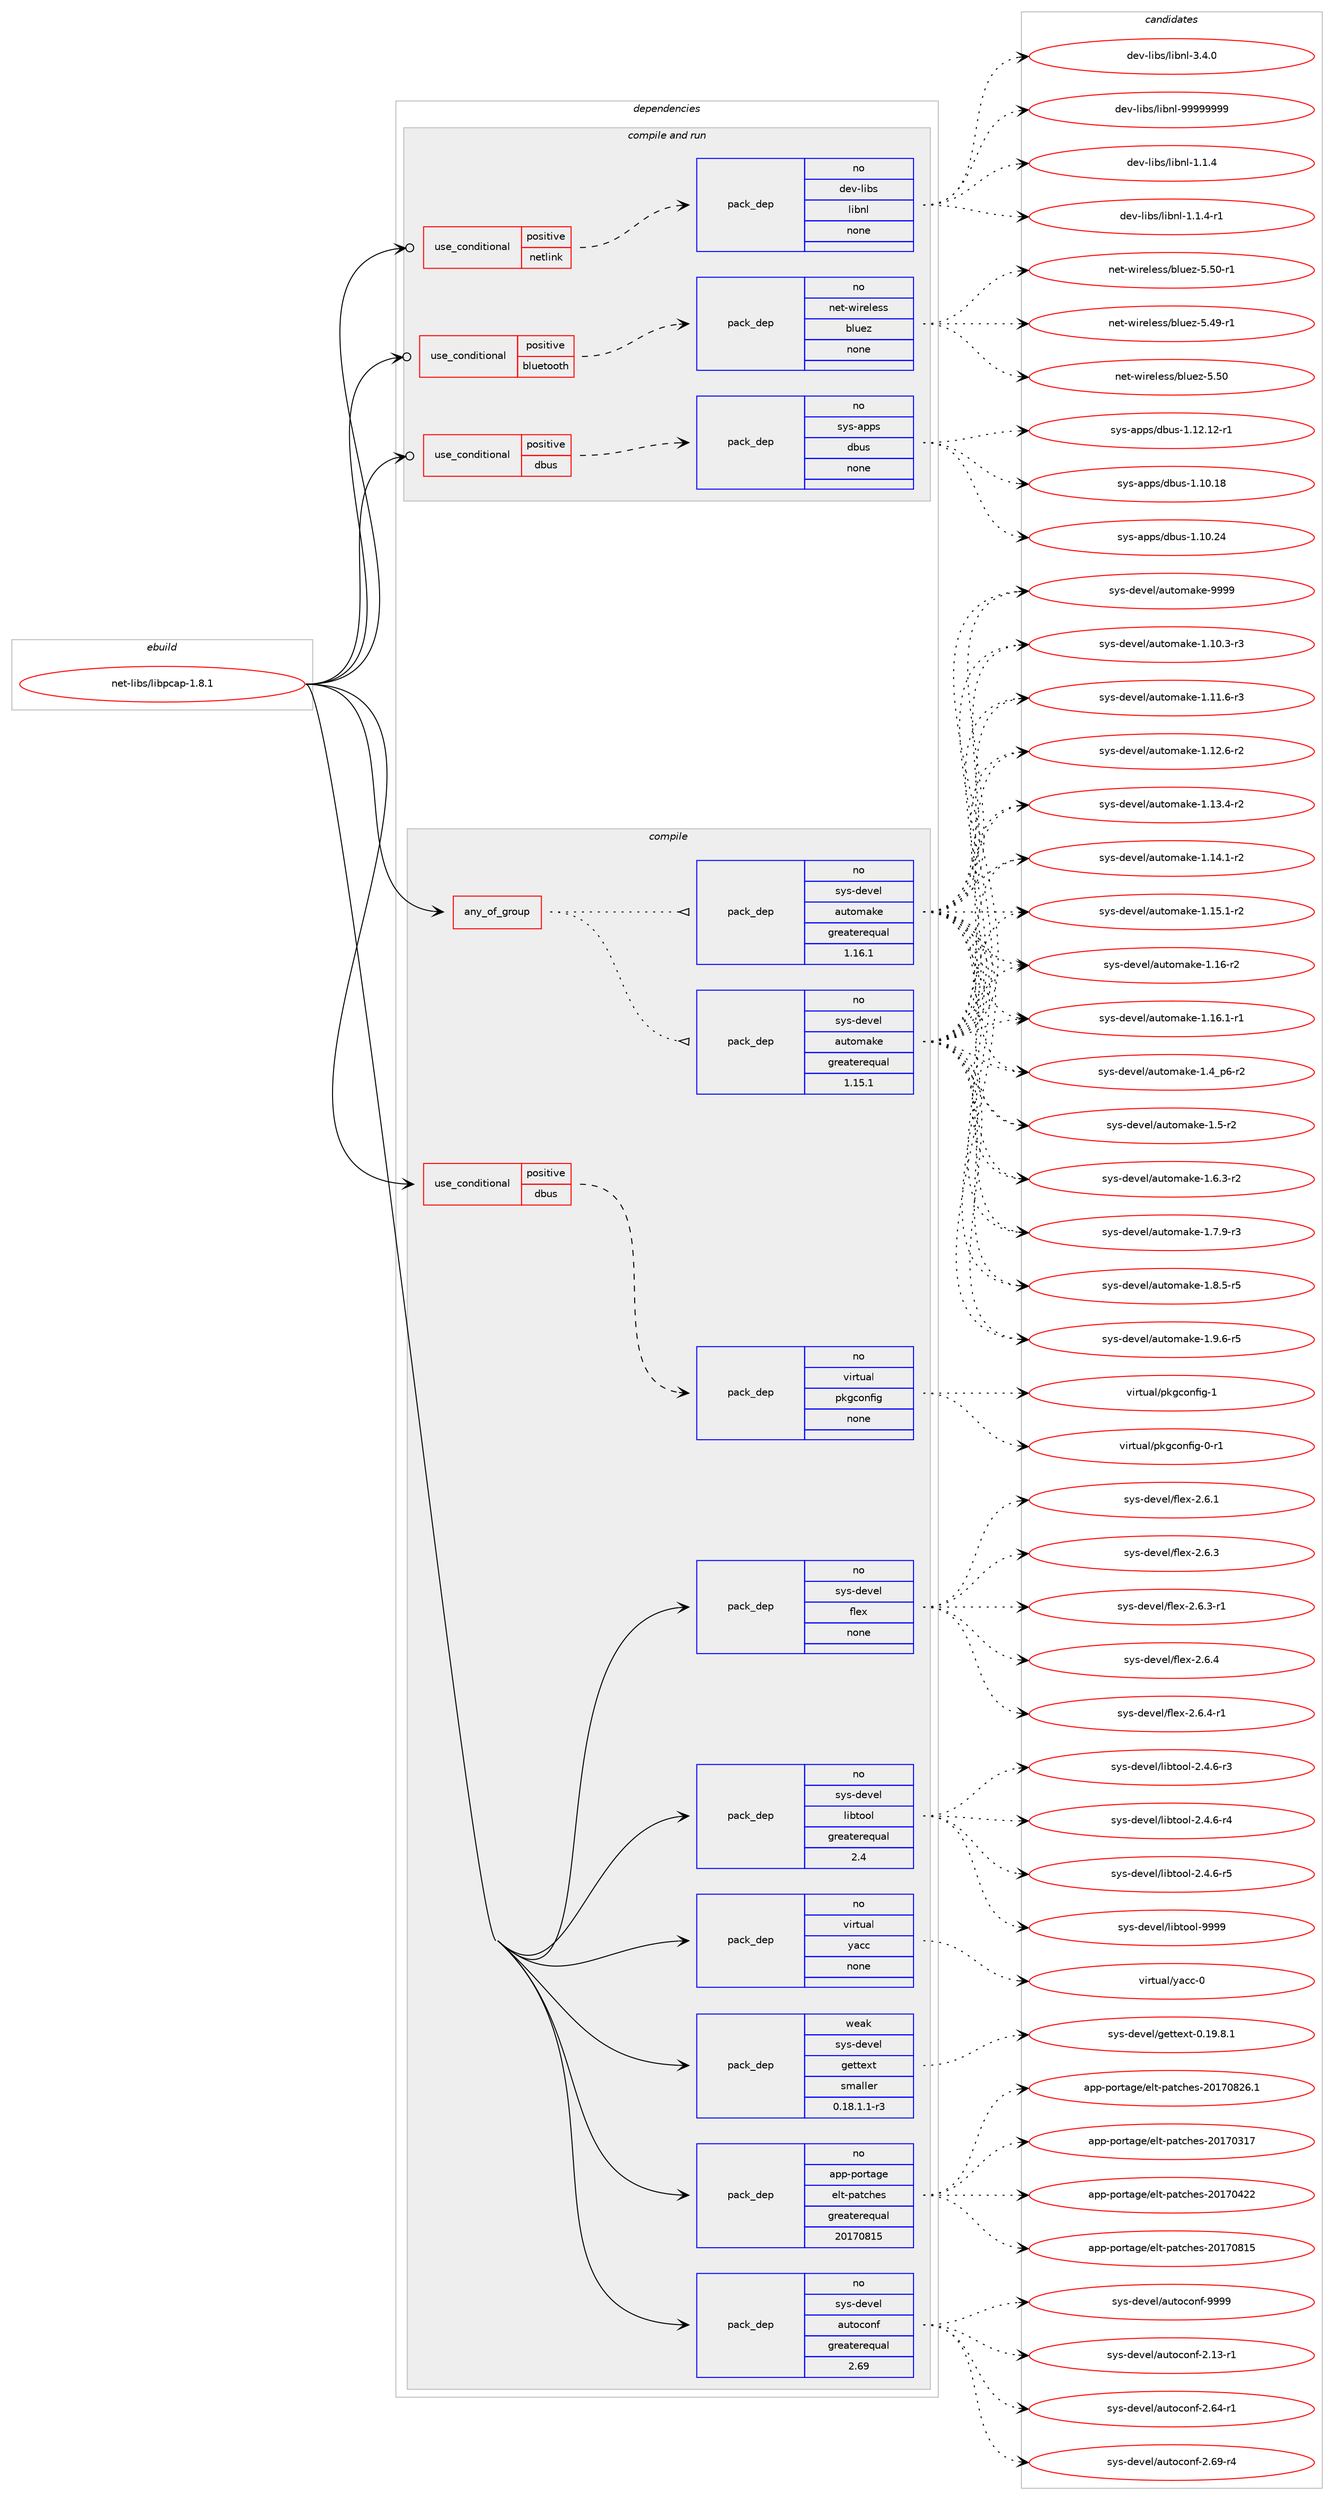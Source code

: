 digraph prolog {

# *************
# Graph options
# *************

newrank=true;
concentrate=true;
compound=true;
graph [rankdir=LR,fontname=Helvetica,fontsize=10,ranksep=1.5];#, ranksep=2.5, nodesep=0.2];
edge  [arrowhead=vee];
node  [fontname=Helvetica,fontsize=10];

# **********
# The ebuild
# **********

subgraph cluster_leftcol {
color=gray;
rank=same;
label=<<i>ebuild</i>>;
id [label="net-libs/libpcap-1.8.1", color=red, width=4, href="../net-libs/libpcap-1.8.1.svg"];
}

# ****************
# The dependencies
# ****************

subgraph cluster_midcol {
color=gray;
label=<<i>dependencies</i>>;
subgraph cluster_compile {
fillcolor="#eeeeee";
style=filled;
label=<<i>compile</i>>;
subgraph any26157 {
dependency1660193 [label=<<TABLE BORDER="0" CELLBORDER="1" CELLSPACING="0" CELLPADDING="4"><TR><TD CELLPADDING="10">any_of_group</TD></TR></TABLE>>, shape=none, color=red];subgraph pack1186978 {
dependency1660194 [label=<<TABLE BORDER="0" CELLBORDER="1" CELLSPACING="0" CELLPADDING="4" WIDTH="220"><TR><TD ROWSPAN="6" CELLPADDING="30">pack_dep</TD></TR><TR><TD WIDTH="110">no</TD></TR><TR><TD>sys-devel</TD></TR><TR><TD>automake</TD></TR><TR><TD>greaterequal</TD></TR><TR><TD>1.16.1</TD></TR></TABLE>>, shape=none, color=blue];
}
dependency1660193:e -> dependency1660194:w [weight=20,style="dotted",arrowhead="oinv"];
subgraph pack1186979 {
dependency1660195 [label=<<TABLE BORDER="0" CELLBORDER="1" CELLSPACING="0" CELLPADDING="4" WIDTH="220"><TR><TD ROWSPAN="6" CELLPADDING="30">pack_dep</TD></TR><TR><TD WIDTH="110">no</TD></TR><TR><TD>sys-devel</TD></TR><TR><TD>automake</TD></TR><TR><TD>greaterequal</TD></TR><TR><TD>1.15.1</TD></TR></TABLE>>, shape=none, color=blue];
}
dependency1660193:e -> dependency1660195:w [weight=20,style="dotted",arrowhead="oinv"];
}
id:e -> dependency1660193:w [weight=20,style="solid",arrowhead="vee"];
subgraph cond446270 {
dependency1660196 [label=<<TABLE BORDER="0" CELLBORDER="1" CELLSPACING="0" CELLPADDING="4"><TR><TD ROWSPAN="3" CELLPADDING="10">use_conditional</TD></TR><TR><TD>positive</TD></TR><TR><TD>dbus</TD></TR></TABLE>>, shape=none, color=red];
subgraph pack1186980 {
dependency1660197 [label=<<TABLE BORDER="0" CELLBORDER="1" CELLSPACING="0" CELLPADDING="4" WIDTH="220"><TR><TD ROWSPAN="6" CELLPADDING="30">pack_dep</TD></TR><TR><TD WIDTH="110">no</TD></TR><TR><TD>virtual</TD></TR><TR><TD>pkgconfig</TD></TR><TR><TD>none</TD></TR><TR><TD></TD></TR></TABLE>>, shape=none, color=blue];
}
dependency1660196:e -> dependency1660197:w [weight=20,style="dashed",arrowhead="vee"];
}
id:e -> dependency1660196:w [weight=20,style="solid",arrowhead="vee"];
subgraph pack1186981 {
dependency1660198 [label=<<TABLE BORDER="0" CELLBORDER="1" CELLSPACING="0" CELLPADDING="4" WIDTH="220"><TR><TD ROWSPAN="6" CELLPADDING="30">pack_dep</TD></TR><TR><TD WIDTH="110">no</TD></TR><TR><TD>app-portage</TD></TR><TR><TD>elt-patches</TD></TR><TR><TD>greaterequal</TD></TR><TR><TD>20170815</TD></TR></TABLE>>, shape=none, color=blue];
}
id:e -> dependency1660198:w [weight=20,style="solid",arrowhead="vee"];
subgraph pack1186982 {
dependency1660199 [label=<<TABLE BORDER="0" CELLBORDER="1" CELLSPACING="0" CELLPADDING="4" WIDTH="220"><TR><TD ROWSPAN="6" CELLPADDING="30">pack_dep</TD></TR><TR><TD WIDTH="110">no</TD></TR><TR><TD>sys-devel</TD></TR><TR><TD>autoconf</TD></TR><TR><TD>greaterequal</TD></TR><TR><TD>2.69</TD></TR></TABLE>>, shape=none, color=blue];
}
id:e -> dependency1660199:w [weight=20,style="solid",arrowhead="vee"];
subgraph pack1186983 {
dependency1660200 [label=<<TABLE BORDER="0" CELLBORDER="1" CELLSPACING="0" CELLPADDING="4" WIDTH="220"><TR><TD ROWSPAN="6" CELLPADDING="30">pack_dep</TD></TR><TR><TD WIDTH="110">no</TD></TR><TR><TD>sys-devel</TD></TR><TR><TD>flex</TD></TR><TR><TD>none</TD></TR><TR><TD></TD></TR></TABLE>>, shape=none, color=blue];
}
id:e -> dependency1660200:w [weight=20,style="solid",arrowhead="vee"];
subgraph pack1186984 {
dependency1660201 [label=<<TABLE BORDER="0" CELLBORDER="1" CELLSPACING="0" CELLPADDING="4" WIDTH="220"><TR><TD ROWSPAN="6" CELLPADDING="30">pack_dep</TD></TR><TR><TD WIDTH="110">no</TD></TR><TR><TD>sys-devel</TD></TR><TR><TD>libtool</TD></TR><TR><TD>greaterequal</TD></TR><TR><TD>2.4</TD></TR></TABLE>>, shape=none, color=blue];
}
id:e -> dependency1660201:w [weight=20,style="solid",arrowhead="vee"];
subgraph pack1186985 {
dependency1660202 [label=<<TABLE BORDER="0" CELLBORDER="1" CELLSPACING="0" CELLPADDING="4" WIDTH="220"><TR><TD ROWSPAN="6" CELLPADDING="30">pack_dep</TD></TR><TR><TD WIDTH="110">no</TD></TR><TR><TD>virtual</TD></TR><TR><TD>yacc</TD></TR><TR><TD>none</TD></TR><TR><TD></TD></TR></TABLE>>, shape=none, color=blue];
}
id:e -> dependency1660202:w [weight=20,style="solid",arrowhead="vee"];
subgraph pack1186986 {
dependency1660203 [label=<<TABLE BORDER="0" CELLBORDER="1" CELLSPACING="0" CELLPADDING="4" WIDTH="220"><TR><TD ROWSPAN="6" CELLPADDING="30">pack_dep</TD></TR><TR><TD WIDTH="110">weak</TD></TR><TR><TD>sys-devel</TD></TR><TR><TD>gettext</TD></TR><TR><TD>smaller</TD></TR><TR><TD>0.18.1.1-r3</TD></TR></TABLE>>, shape=none, color=blue];
}
id:e -> dependency1660203:w [weight=20,style="solid",arrowhead="vee"];
}
subgraph cluster_compileandrun {
fillcolor="#eeeeee";
style=filled;
label=<<i>compile and run</i>>;
subgraph cond446271 {
dependency1660204 [label=<<TABLE BORDER="0" CELLBORDER="1" CELLSPACING="0" CELLPADDING="4"><TR><TD ROWSPAN="3" CELLPADDING="10">use_conditional</TD></TR><TR><TD>positive</TD></TR><TR><TD>bluetooth</TD></TR></TABLE>>, shape=none, color=red];
subgraph pack1186987 {
dependency1660205 [label=<<TABLE BORDER="0" CELLBORDER="1" CELLSPACING="0" CELLPADDING="4" WIDTH="220"><TR><TD ROWSPAN="6" CELLPADDING="30">pack_dep</TD></TR><TR><TD WIDTH="110">no</TD></TR><TR><TD>net-wireless</TD></TR><TR><TD>bluez</TD></TR><TR><TD>none</TD></TR><TR><TD></TD></TR></TABLE>>, shape=none, color=blue];
}
dependency1660204:e -> dependency1660205:w [weight=20,style="dashed",arrowhead="vee"];
}
id:e -> dependency1660204:w [weight=20,style="solid",arrowhead="odotvee"];
subgraph cond446272 {
dependency1660206 [label=<<TABLE BORDER="0" CELLBORDER="1" CELLSPACING="0" CELLPADDING="4"><TR><TD ROWSPAN="3" CELLPADDING="10">use_conditional</TD></TR><TR><TD>positive</TD></TR><TR><TD>dbus</TD></TR></TABLE>>, shape=none, color=red];
subgraph pack1186988 {
dependency1660207 [label=<<TABLE BORDER="0" CELLBORDER="1" CELLSPACING="0" CELLPADDING="4" WIDTH="220"><TR><TD ROWSPAN="6" CELLPADDING="30">pack_dep</TD></TR><TR><TD WIDTH="110">no</TD></TR><TR><TD>sys-apps</TD></TR><TR><TD>dbus</TD></TR><TR><TD>none</TD></TR><TR><TD></TD></TR></TABLE>>, shape=none, color=blue];
}
dependency1660206:e -> dependency1660207:w [weight=20,style="dashed",arrowhead="vee"];
}
id:e -> dependency1660206:w [weight=20,style="solid",arrowhead="odotvee"];
subgraph cond446273 {
dependency1660208 [label=<<TABLE BORDER="0" CELLBORDER="1" CELLSPACING="0" CELLPADDING="4"><TR><TD ROWSPAN="3" CELLPADDING="10">use_conditional</TD></TR><TR><TD>positive</TD></TR><TR><TD>netlink</TD></TR></TABLE>>, shape=none, color=red];
subgraph pack1186989 {
dependency1660209 [label=<<TABLE BORDER="0" CELLBORDER="1" CELLSPACING="0" CELLPADDING="4" WIDTH="220"><TR><TD ROWSPAN="6" CELLPADDING="30">pack_dep</TD></TR><TR><TD WIDTH="110">no</TD></TR><TR><TD>dev-libs</TD></TR><TR><TD>libnl</TD></TR><TR><TD>none</TD></TR><TR><TD></TD></TR></TABLE>>, shape=none, color=blue];
}
dependency1660208:e -> dependency1660209:w [weight=20,style="dashed",arrowhead="vee"];
}
id:e -> dependency1660208:w [weight=20,style="solid",arrowhead="odotvee"];
}
subgraph cluster_run {
fillcolor="#eeeeee";
style=filled;
label=<<i>run</i>>;
}
}

# **************
# The candidates
# **************

subgraph cluster_choices {
rank=same;
color=gray;
label=<<i>candidates</i>>;

subgraph choice1186978 {
color=black;
nodesep=1;
choice11512111545100101118101108479711711611110997107101454946494846514511451 [label="sys-devel/automake-1.10.3-r3", color=red, width=4,href="../sys-devel/automake-1.10.3-r3.svg"];
choice11512111545100101118101108479711711611110997107101454946494946544511451 [label="sys-devel/automake-1.11.6-r3", color=red, width=4,href="../sys-devel/automake-1.11.6-r3.svg"];
choice11512111545100101118101108479711711611110997107101454946495046544511450 [label="sys-devel/automake-1.12.6-r2", color=red, width=4,href="../sys-devel/automake-1.12.6-r2.svg"];
choice11512111545100101118101108479711711611110997107101454946495146524511450 [label="sys-devel/automake-1.13.4-r2", color=red, width=4,href="../sys-devel/automake-1.13.4-r2.svg"];
choice11512111545100101118101108479711711611110997107101454946495246494511450 [label="sys-devel/automake-1.14.1-r2", color=red, width=4,href="../sys-devel/automake-1.14.1-r2.svg"];
choice11512111545100101118101108479711711611110997107101454946495346494511450 [label="sys-devel/automake-1.15.1-r2", color=red, width=4,href="../sys-devel/automake-1.15.1-r2.svg"];
choice1151211154510010111810110847971171161111099710710145494649544511450 [label="sys-devel/automake-1.16-r2", color=red, width=4,href="../sys-devel/automake-1.16-r2.svg"];
choice11512111545100101118101108479711711611110997107101454946495446494511449 [label="sys-devel/automake-1.16.1-r1", color=red, width=4,href="../sys-devel/automake-1.16.1-r1.svg"];
choice115121115451001011181011084797117116111109971071014549465295112544511450 [label="sys-devel/automake-1.4_p6-r2", color=red, width=4,href="../sys-devel/automake-1.4_p6-r2.svg"];
choice11512111545100101118101108479711711611110997107101454946534511450 [label="sys-devel/automake-1.5-r2", color=red, width=4,href="../sys-devel/automake-1.5-r2.svg"];
choice115121115451001011181011084797117116111109971071014549465446514511450 [label="sys-devel/automake-1.6.3-r2", color=red, width=4,href="../sys-devel/automake-1.6.3-r2.svg"];
choice115121115451001011181011084797117116111109971071014549465546574511451 [label="sys-devel/automake-1.7.9-r3", color=red, width=4,href="../sys-devel/automake-1.7.9-r3.svg"];
choice115121115451001011181011084797117116111109971071014549465646534511453 [label="sys-devel/automake-1.8.5-r5", color=red, width=4,href="../sys-devel/automake-1.8.5-r5.svg"];
choice115121115451001011181011084797117116111109971071014549465746544511453 [label="sys-devel/automake-1.9.6-r5", color=red, width=4,href="../sys-devel/automake-1.9.6-r5.svg"];
choice115121115451001011181011084797117116111109971071014557575757 [label="sys-devel/automake-9999", color=red, width=4,href="../sys-devel/automake-9999.svg"];
dependency1660194:e -> choice11512111545100101118101108479711711611110997107101454946494846514511451:w [style=dotted,weight="100"];
dependency1660194:e -> choice11512111545100101118101108479711711611110997107101454946494946544511451:w [style=dotted,weight="100"];
dependency1660194:e -> choice11512111545100101118101108479711711611110997107101454946495046544511450:w [style=dotted,weight="100"];
dependency1660194:e -> choice11512111545100101118101108479711711611110997107101454946495146524511450:w [style=dotted,weight="100"];
dependency1660194:e -> choice11512111545100101118101108479711711611110997107101454946495246494511450:w [style=dotted,weight="100"];
dependency1660194:e -> choice11512111545100101118101108479711711611110997107101454946495346494511450:w [style=dotted,weight="100"];
dependency1660194:e -> choice1151211154510010111810110847971171161111099710710145494649544511450:w [style=dotted,weight="100"];
dependency1660194:e -> choice11512111545100101118101108479711711611110997107101454946495446494511449:w [style=dotted,weight="100"];
dependency1660194:e -> choice115121115451001011181011084797117116111109971071014549465295112544511450:w [style=dotted,weight="100"];
dependency1660194:e -> choice11512111545100101118101108479711711611110997107101454946534511450:w [style=dotted,weight="100"];
dependency1660194:e -> choice115121115451001011181011084797117116111109971071014549465446514511450:w [style=dotted,weight="100"];
dependency1660194:e -> choice115121115451001011181011084797117116111109971071014549465546574511451:w [style=dotted,weight="100"];
dependency1660194:e -> choice115121115451001011181011084797117116111109971071014549465646534511453:w [style=dotted,weight="100"];
dependency1660194:e -> choice115121115451001011181011084797117116111109971071014549465746544511453:w [style=dotted,weight="100"];
dependency1660194:e -> choice115121115451001011181011084797117116111109971071014557575757:w [style=dotted,weight="100"];
}
subgraph choice1186979 {
color=black;
nodesep=1;
choice11512111545100101118101108479711711611110997107101454946494846514511451 [label="sys-devel/automake-1.10.3-r3", color=red, width=4,href="../sys-devel/automake-1.10.3-r3.svg"];
choice11512111545100101118101108479711711611110997107101454946494946544511451 [label="sys-devel/automake-1.11.6-r3", color=red, width=4,href="../sys-devel/automake-1.11.6-r3.svg"];
choice11512111545100101118101108479711711611110997107101454946495046544511450 [label="sys-devel/automake-1.12.6-r2", color=red, width=4,href="../sys-devel/automake-1.12.6-r2.svg"];
choice11512111545100101118101108479711711611110997107101454946495146524511450 [label="sys-devel/automake-1.13.4-r2", color=red, width=4,href="../sys-devel/automake-1.13.4-r2.svg"];
choice11512111545100101118101108479711711611110997107101454946495246494511450 [label="sys-devel/automake-1.14.1-r2", color=red, width=4,href="../sys-devel/automake-1.14.1-r2.svg"];
choice11512111545100101118101108479711711611110997107101454946495346494511450 [label="sys-devel/automake-1.15.1-r2", color=red, width=4,href="../sys-devel/automake-1.15.1-r2.svg"];
choice1151211154510010111810110847971171161111099710710145494649544511450 [label="sys-devel/automake-1.16-r2", color=red, width=4,href="../sys-devel/automake-1.16-r2.svg"];
choice11512111545100101118101108479711711611110997107101454946495446494511449 [label="sys-devel/automake-1.16.1-r1", color=red, width=4,href="../sys-devel/automake-1.16.1-r1.svg"];
choice115121115451001011181011084797117116111109971071014549465295112544511450 [label="sys-devel/automake-1.4_p6-r2", color=red, width=4,href="../sys-devel/automake-1.4_p6-r2.svg"];
choice11512111545100101118101108479711711611110997107101454946534511450 [label="sys-devel/automake-1.5-r2", color=red, width=4,href="../sys-devel/automake-1.5-r2.svg"];
choice115121115451001011181011084797117116111109971071014549465446514511450 [label="sys-devel/automake-1.6.3-r2", color=red, width=4,href="../sys-devel/automake-1.6.3-r2.svg"];
choice115121115451001011181011084797117116111109971071014549465546574511451 [label="sys-devel/automake-1.7.9-r3", color=red, width=4,href="../sys-devel/automake-1.7.9-r3.svg"];
choice115121115451001011181011084797117116111109971071014549465646534511453 [label="sys-devel/automake-1.8.5-r5", color=red, width=4,href="../sys-devel/automake-1.8.5-r5.svg"];
choice115121115451001011181011084797117116111109971071014549465746544511453 [label="sys-devel/automake-1.9.6-r5", color=red, width=4,href="../sys-devel/automake-1.9.6-r5.svg"];
choice115121115451001011181011084797117116111109971071014557575757 [label="sys-devel/automake-9999", color=red, width=4,href="../sys-devel/automake-9999.svg"];
dependency1660195:e -> choice11512111545100101118101108479711711611110997107101454946494846514511451:w [style=dotted,weight="100"];
dependency1660195:e -> choice11512111545100101118101108479711711611110997107101454946494946544511451:w [style=dotted,weight="100"];
dependency1660195:e -> choice11512111545100101118101108479711711611110997107101454946495046544511450:w [style=dotted,weight="100"];
dependency1660195:e -> choice11512111545100101118101108479711711611110997107101454946495146524511450:w [style=dotted,weight="100"];
dependency1660195:e -> choice11512111545100101118101108479711711611110997107101454946495246494511450:w [style=dotted,weight="100"];
dependency1660195:e -> choice11512111545100101118101108479711711611110997107101454946495346494511450:w [style=dotted,weight="100"];
dependency1660195:e -> choice1151211154510010111810110847971171161111099710710145494649544511450:w [style=dotted,weight="100"];
dependency1660195:e -> choice11512111545100101118101108479711711611110997107101454946495446494511449:w [style=dotted,weight="100"];
dependency1660195:e -> choice115121115451001011181011084797117116111109971071014549465295112544511450:w [style=dotted,weight="100"];
dependency1660195:e -> choice11512111545100101118101108479711711611110997107101454946534511450:w [style=dotted,weight="100"];
dependency1660195:e -> choice115121115451001011181011084797117116111109971071014549465446514511450:w [style=dotted,weight="100"];
dependency1660195:e -> choice115121115451001011181011084797117116111109971071014549465546574511451:w [style=dotted,weight="100"];
dependency1660195:e -> choice115121115451001011181011084797117116111109971071014549465646534511453:w [style=dotted,weight="100"];
dependency1660195:e -> choice115121115451001011181011084797117116111109971071014549465746544511453:w [style=dotted,weight="100"];
dependency1660195:e -> choice115121115451001011181011084797117116111109971071014557575757:w [style=dotted,weight="100"];
}
subgraph choice1186980 {
color=black;
nodesep=1;
choice11810511411611797108471121071039911111010210510345484511449 [label="virtual/pkgconfig-0-r1", color=red, width=4,href="../virtual/pkgconfig-0-r1.svg"];
choice1181051141161179710847112107103991111101021051034549 [label="virtual/pkgconfig-1", color=red, width=4,href="../virtual/pkgconfig-1.svg"];
dependency1660197:e -> choice11810511411611797108471121071039911111010210510345484511449:w [style=dotted,weight="100"];
dependency1660197:e -> choice1181051141161179710847112107103991111101021051034549:w [style=dotted,weight="100"];
}
subgraph choice1186981 {
color=black;
nodesep=1;
choice97112112451121111141169710310147101108116451129711699104101115455048495548514955 [label="app-portage/elt-patches-20170317", color=red, width=4,href="../app-portage/elt-patches-20170317.svg"];
choice97112112451121111141169710310147101108116451129711699104101115455048495548525050 [label="app-portage/elt-patches-20170422", color=red, width=4,href="../app-portage/elt-patches-20170422.svg"];
choice97112112451121111141169710310147101108116451129711699104101115455048495548564953 [label="app-portage/elt-patches-20170815", color=red, width=4,href="../app-portage/elt-patches-20170815.svg"];
choice971121124511211111411697103101471011081164511297116991041011154550484955485650544649 [label="app-portage/elt-patches-20170826.1", color=red, width=4,href="../app-portage/elt-patches-20170826.1.svg"];
dependency1660198:e -> choice97112112451121111141169710310147101108116451129711699104101115455048495548514955:w [style=dotted,weight="100"];
dependency1660198:e -> choice97112112451121111141169710310147101108116451129711699104101115455048495548525050:w [style=dotted,weight="100"];
dependency1660198:e -> choice97112112451121111141169710310147101108116451129711699104101115455048495548564953:w [style=dotted,weight="100"];
dependency1660198:e -> choice971121124511211111411697103101471011081164511297116991041011154550484955485650544649:w [style=dotted,weight="100"];
}
subgraph choice1186982 {
color=black;
nodesep=1;
choice1151211154510010111810110847971171161119911111010245504649514511449 [label="sys-devel/autoconf-2.13-r1", color=red, width=4,href="../sys-devel/autoconf-2.13-r1.svg"];
choice1151211154510010111810110847971171161119911111010245504654524511449 [label="sys-devel/autoconf-2.64-r1", color=red, width=4,href="../sys-devel/autoconf-2.64-r1.svg"];
choice1151211154510010111810110847971171161119911111010245504654574511452 [label="sys-devel/autoconf-2.69-r4", color=red, width=4,href="../sys-devel/autoconf-2.69-r4.svg"];
choice115121115451001011181011084797117116111991111101024557575757 [label="sys-devel/autoconf-9999", color=red, width=4,href="../sys-devel/autoconf-9999.svg"];
dependency1660199:e -> choice1151211154510010111810110847971171161119911111010245504649514511449:w [style=dotted,weight="100"];
dependency1660199:e -> choice1151211154510010111810110847971171161119911111010245504654524511449:w [style=dotted,weight="100"];
dependency1660199:e -> choice1151211154510010111810110847971171161119911111010245504654574511452:w [style=dotted,weight="100"];
dependency1660199:e -> choice115121115451001011181011084797117116111991111101024557575757:w [style=dotted,weight="100"];
}
subgraph choice1186983 {
color=black;
nodesep=1;
choice1151211154510010111810110847102108101120455046544649 [label="sys-devel/flex-2.6.1", color=red, width=4,href="../sys-devel/flex-2.6.1.svg"];
choice1151211154510010111810110847102108101120455046544651 [label="sys-devel/flex-2.6.3", color=red, width=4,href="../sys-devel/flex-2.6.3.svg"];
choice11512111545100101118101108471021081011204550465446514511449 [label="sys-devel/flex-2.6.3-r1", color=red, width=4,href="../sys-devel/flex-2.6.3-r1.svg"];
choice1151211154510010111810110847102108101120455046544652 [label="sys-devel/flex-2.6.4", color=red, width=4,href="../sys-devel/flex-2.6.4.svg"];
choice11512111545100101118101108471021081011204550465446524511449 [label="sys-devel/flex-2.6.4-r1", color=red, width=4,href="../sys-devel/flex-2.6.4-r1.svg"];
dependency1660200:e -> choice1151211154510010111810110847102108101120455046544649:w [style=dotted,weight="100"];
dependency1660200:e -> choice1151211154510010111810110847102108101120455046544651:w [style=dotted,weight="100"];
dependency1660200:e -> choice11512111545100101118101108471021081011204550465446514511449:w [style=dotted,weight="100"];
dependency1660200:e -> choice1151211154510010111810110847102108101120455046544652:w [style=dotted,weight="100"];
dependency1660200:e -> choice11512111545100101118101108471021081011204550465446524511449:w [style=dotted,weight="100"];
}
subgraph choice1186984 {
color=black;
nodesep=1;
choice1151211154510010111810110847108105981161111111084550465246544511451 [label="sys-devel/libtool-2.4.6-r3", color=red, width=4,href="../sys-devel/libtool-2.4.6-r3.svg"];
choice1151211154510010111810110847108105981161111111084550465246544511452 [label="sys-devel/libtool-2.4.6-r4", color=red, width=4,href="../sys-devel/libtool-2.4.6-r4.svg"];
choice1151211154510010111810110847108105981161111111084550465246544511453 [label="sys-devel/libtool-2.4.6-r5", color=red, width=4,href="../sys-devel/libtool-2.4.6-r5.svg"];
choice1151211154510010111810110847108105981161111111084557575757 [label="sys-devel/libtool-9999", color=red, width=4,href="../sys-devel/libtool-9999.svg"];
dependency1660201:e -> choice1151211154510010111810110847108105981161111111084550465246544511451:w [style=dotted,weight="100"];
dependency1660201:e -> choice1151211154510010111810110847108105981161111111084550465246544511452:w [style=dotted,weight="100"];
dependency1660201:e -> choice1151211154510010111810110847108105981161111111084550465246544511453:w [style=dotted,weight="100"];
dependency1660201:e -> choice1151211154510010111810110847108105981161111111084557575757:w [style=dotted,weight="100"];
}
subgraph choice1186985 {
color=black;
nodesep=1;
choice11810511411611797108471219799994548 [label="virtual/yacc-0", color=red, width=4,href="../virtual/yacc-0.svg"];
dependency1660202:e -> choice11810511411611797108471219799994548:w [style=dotted,weight="100"];
}
subgraph choice1186986 {
color=black;
nodesep=1;
choice1151211154510010111810110847103101116116101120116454846495746564649 [label="sys-devel/gettext-0.19.8.1", color=red, width=4,href="../sys-devel/gettext-0.19.8.1.svg"];
dependency1660203:e -> choice1151211154510010111810110847103101116116101120116454846495746564649:w [style=dotted,weight="100"];
}
subgraph choice1186987 {
color=black;
nodesep=1;
choice11010111645119105114101108101115115479810811710112245534652574511449 [label="net-wireless/bluez-5.49-r1", color=red, width=4,href="../net-wireless/bluez-5.49-r1.svg"];
choice1101011164511910511410110810111511547981081171011224553465348 [label="net-wireless/bluez-5.50", color=red, width=4,href="../net-wireless/bluez-5.50.svg"];
choice11010111645119105114101108101115115479810811710112245534653484511449 [label="net-wireless/bluez-5.50-r1", color=red, width=4,href="../net-wireless/bluez-5.50-r1.svg"];
dependency1660205:e -> choice11010111645119105114101108101115115479810811710112245534652574511449:w [style=dotted,weight="100"];
dependency1660205:e -> choice1101011164511910511410110810111511547981081171011224553465348:w [style=dotted,weight="100"];
dependency1660205:e -> choice11010111645119105114101108101115115479810811710112245534653484511449:w [style=dotted,weight="100"];
}
subgraph choice1186988 {
color=black;
nodesep=1;
choice115121115459711211211547100981171154549464948464956 [label="sys-apps/dbus-1.10.18", color=red, width=4,href="../sys-apps/dbus-1.10.18.svg"];
choice115121115459711211211547100981171154549464948465052 [label="sys-apps/dbus-1.10.24", color=red, width=4,href="../sys-apps/dbus-1.10.24.svg"];
choice1151211154597112112115471009811711545494649504649504511449 [label="sys-apps/dbus-1.12.12-r1", color=red, width=4,href="../sys-apps/dbus-1.12.12-r1.svg"];
dependency1660207:e -> choice115121115459711211211547100981171154549464948464956:w [style=dotted,weight="100"];
dependency1660207:e -> choice115121115459711211211547100981171154549464948465052:w [style=dotted,weight="100"];
dependency1660207:e -> choice1151211154597112112115471009811711545494649504649504511449:w [style=dotted,weight="100"];
}
subgraph choice1186989 {
color=black;
nodesep=1;
choice10010111845108105981154710810598110108454946494652 [label="dev-libs/libnl-1.1.4", color=red, width=4,href="../dev-libs/libnl-1.1.4.svg"];
choice100101118451081059811547108105981101084549464946524511449 [label="dev-libs/libnl-1.1.4-r1", color=red, width=4,href="../dev-libs/libnl-1.1.4-r1.svg"];
choice10010111845108105981154710810598110108455146524648 [label="dev-libs/libnl-3.4.0", color=red, width=4,href="../dev-libs/libnl-3.4.0.svg"];
choice10010111845108105981154710810598110108455757575757575757 [label="dev-libs/libnl-99999999", color=red, width=4,href="../dev-libs/libnl-99999999.svg"];
dependency1660209:e -> choice10010111845108105981154710810598110108454946494652:w [style=dotted,weight="100"];
dependency1660209:e -> choice100101118451081059811547108105981101084549464946524511449:w [style=dotted,weight="100"];
dependency1660209:e -> choice10010111845108105981154710810598110108455146524648:w [style=dotted,weight="100"];
dependency1660209:e -> choice10010111845108105981154710810598110108455757575757575757:w [style=dotted,weight="100"];
}
}

}
